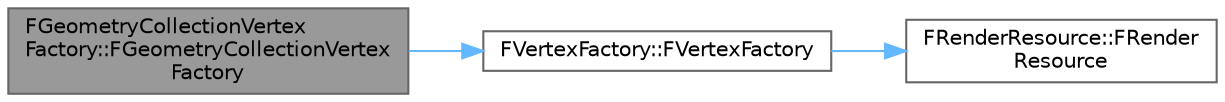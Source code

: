 digraph "FGeometryCollectionVertexFactory::FGeometryCollectionVertexFactory"
{
 // INTERACTIVE_SVG=YES
 // LATEX_PDF_SIZE
  bgcolor="transparent";
  edge [fontname=Helvetica,fontsize=10,labelfontname=Helvetica,labelfontsize=10];
  node [fontname=Helvetica,fontsize=10,shape=box,height=0.2,width=0.4];
  rankdir="LR";
  Node1 [id="Node000001",label="FGeometryCollectionVertex\lFactory::FGeometryCollectionVertex\lFactory",height=0.2,width=0.4,color="gray40", fillcolor="grey60", style="filled", fontcolor="black",tooltip=" "];
  Node1 -> Node2 [id="edge1_Node000001_Node000002",color="steelblue1",style="solid",tooltip=" "];
  Node2 [id="Node000002",label="FVertexFactory::FVertexFactory",height=0.2,width=0.4,color="grey40", fillcolor="white", style="filled",URL="$da/d03/classFVertexFactory.html#a5f1fac05d0188acdc2cb4a98183f8343",tooltip=" "];
  Node2 -> Node3 [id="edge2_Node000002_Node000003",color="steelblue1",style="solid",tooltip=" "];
  Node3 [id="Node000003",label="FRenderResource::FRender\lResource",height=0.2,width=0.4,color="grey40", fillcolor="white", style="filled",URL="$d8/ddf/classFRenderResource.html#a06358014324697c0503b17b05a4b4130",tooltip="Default constructor."];
}
